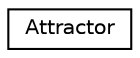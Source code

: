 digraph "Graphical Class Hierarchy"
{
 // INTERACTIVE_SVG=YES
 // LATEX_PDF_SIZE
  edge [fontname="Helvetica",fontsize="10",labelfontname="Helvetica",labelfontsize="10"];
  node [fontname="Helvetica",fontsize="10",shape=record];
  rankdir="LR";
  Node0 [label="Attractor",height=0.2,width=0.4,color="black", fillcolor="white", style="filled",URL="$class_attractor.html",tooltip=" "];
}
